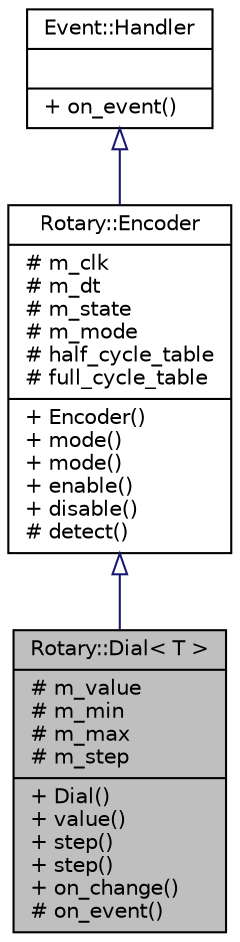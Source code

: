 digraph "Rotary::Dial&lt; T &gt;"
{
  edge [fontname="Helvetica",fontsize="10",labelfontname="Helvetica",labelfontsize="10"];
  node [fontname="Helvetica",fontsize="10",shape=record];
  Node1 [label="{Rotary::Dial\< T \>\n|# m_value\l# m_min\l# m_max\l# m_step\l|+ Dial()\l+ value()\l+ step()\l+ step()\l+ on_change()\l# on_event()\l}",height=0.2,width=0.4,color="black", fillcolor="grey75", style="filled", fontcolor="black"];
  Node2 -> Node1 [dir="back",color="midnightblue",fontsize="10",style="solid",arrowtail="onormal",fontname="Helvetica"];
  Node2 [label="{Rotary::Encoder\n|# m_clk\l# m_dt\l# m_state\l# m_mode\l# half_cycle_table\l# full_cycle_table\l|+ Encoder()\l+ mode()\l+ mode()\l+ enable()\l+ disable()\l# detect()\l}",height=0.2,width=0.4,color="black", fillcolor="white", style="filled",URL="$d6/d6e/classRotary_1_1Encoder.html"];
  Node3 -> Node2 [dir="back",color="midnightblue",fontsize="10",style="solid",arrowtail="onormal",fontname="Helvetica"];
  Node3 [label="{Event::Handler\n||+ on_event()\l}",height=0.2,width=0.4,color="black", fillcolor="white", style="filled",URL="$d3/d51/classEvent_1_1Handler.html"];
}
